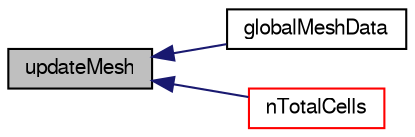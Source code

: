 digraph "updateMesh"
{
  bgcolor="transparent";
  edge [fontname="FreeSans",fontsize="10",labelfontname="FreeSans",labelfontsize="10"];
  node [fontname="FreeSans",fontsize="10",shape=record];
  rankdir="LR";
  Node3895 [label="updateMesh",height=0.2,width=0.4,color="black", fillcolor="grey75", style="filled", fontcolor="black"];
  Node3895 -> Node3896 [dir="back",color="midnightblue",fontsize="10",style="solid",fontname="FreeSans"];
  Node3896 [label="globalMeshData",height=0.2,width=0.4,color="black",URL="$a27334.html#a21b0848f78fd1c00ed1776524e35ba68",tooltip="Construct from mesh, derive rest (does parallel communication!) "];
  Node3895 -> Node3897 [dir="back",color="midnightblue",fontsize="10",style="solid",fontname="FreeSans"];
  Node3897 [label="nTotalCells",height=0.2,width=0.4,color="red",URL="$a27334.html#af5f312e4d0bc5cbcc088e7c247d3a97a",tooltip="Return total number of cells in decomposed mesh. "];
}
